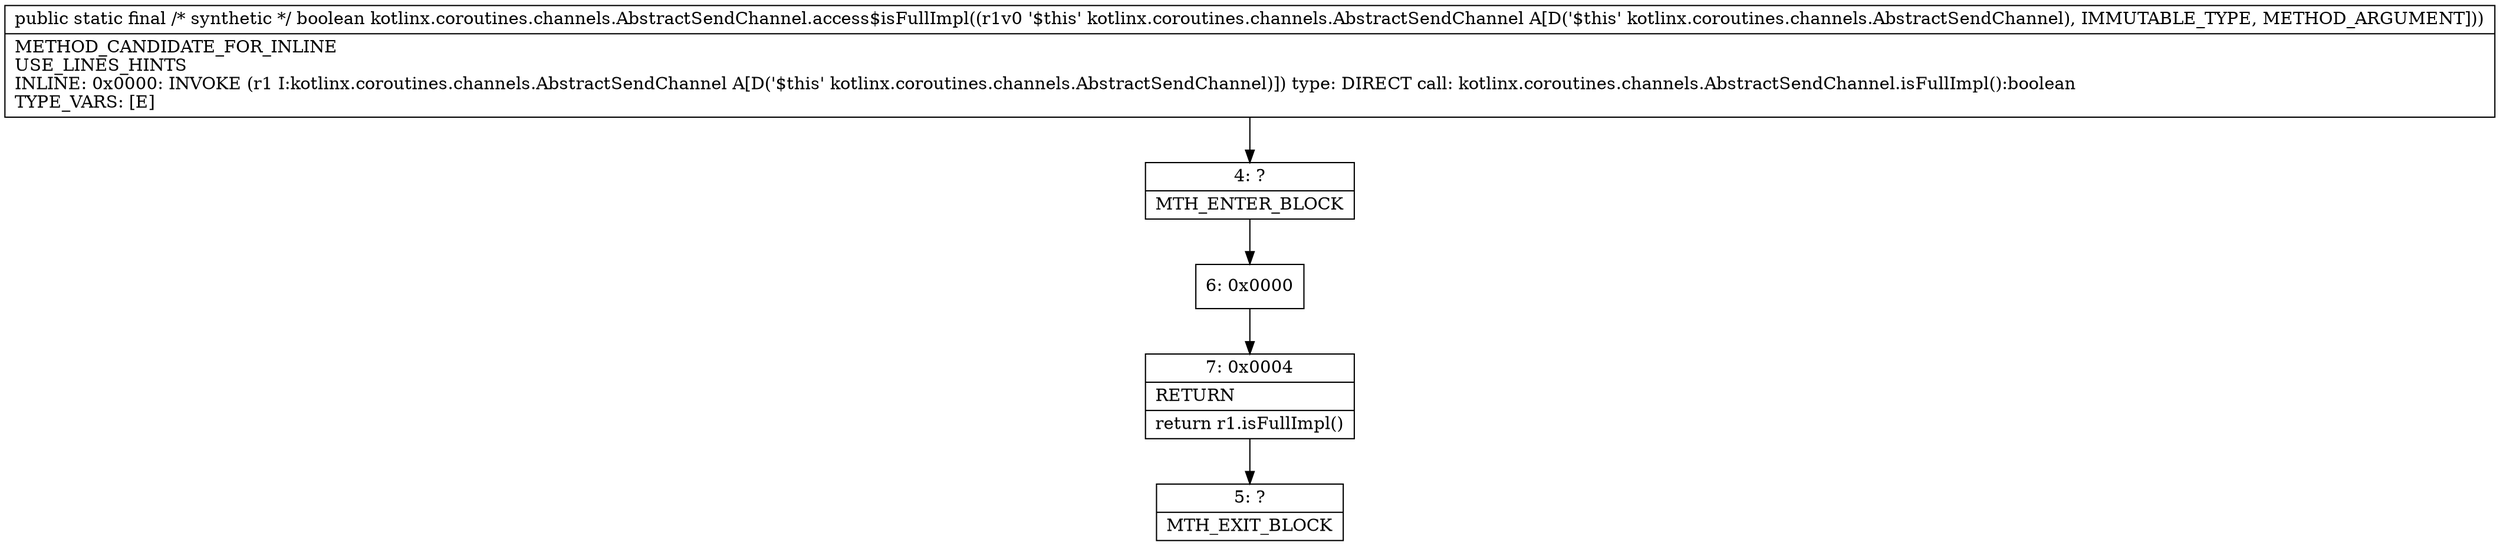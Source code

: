 digraph "CFG forkotlinx.coroutines.channels.AbstractSendChannel.access$isFullImpl(Lkotlinx\/coroutines\/channels\/AbstractSendChannel;)Z" {
Node_4 [shape=record,label="{4\:\ ?|MTH_ENTER_BLOCK\l}"];
Node_6 [shape=record,label="{6\:\ 0x0000}"];
Node_7 [shape=record,label="{7\:\ 0x0004|RETURN\l|return r1.isFullImpl()\l}"];
Node_5 [shape=record,label="{5\:\ ?|MTH_EXIT_BLOCK\l}"];
MethodNode[shape=record,label="{public static final \/* synthetic *\/ boolean kotlinx.coroutines.channels.AbstractSendChannel.access$isFullImpl((r1v0 '$this' kotlinx.coroutines.channels.AbstractSendChannel A[D('$this' kotlinx.coroutines.channels.AbstractSendChannel), IMMUTABLE_TYPE, METHOD_ARGUMENT]))  | METHOD_CANDIDATE_FOR_INLINE\lUSE_LINES_HINTS\lINLINE: 0x0000: INVOKE  (r1 I:kotlinx.coroutines.channels.AbstractSendChannel A[D('$this' kotlinx.coroutines.channels.AbstractSendChannel)]) type: DIRECT call: kotlinx.coroutines.channels.AbstractSendChannel.isFullImpl():boolean\lTYPE_VARS: [E]\l}"];
MethodNode -> Node_4;Node_4 -> Node_6;
Node_6 -> Node_7;
Node_7 -> Node_5;
}

